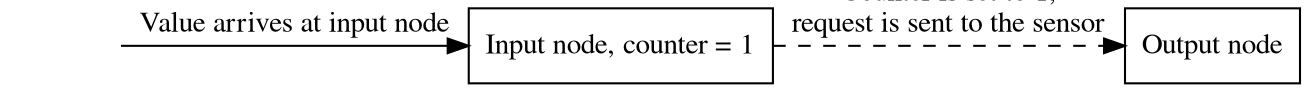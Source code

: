 digraph G
{
                node [fontname="Times Roman", shape=rectangle]
                edge [color=black, fontname="Times Roman"]

                FromNode [label="", color=white]
                InputNode [label="Input node, counter = 1"]
                OutputNode [label="Output node"]

                {rank=same; FromNode InputNode OutputNode}
                
                FromNode->InputNode [label="Value arrives at input node"]
                InputNode->OutputNode [label="Counter is set to 1,\nrequest is sent to the sensor", style=dashed]
}
